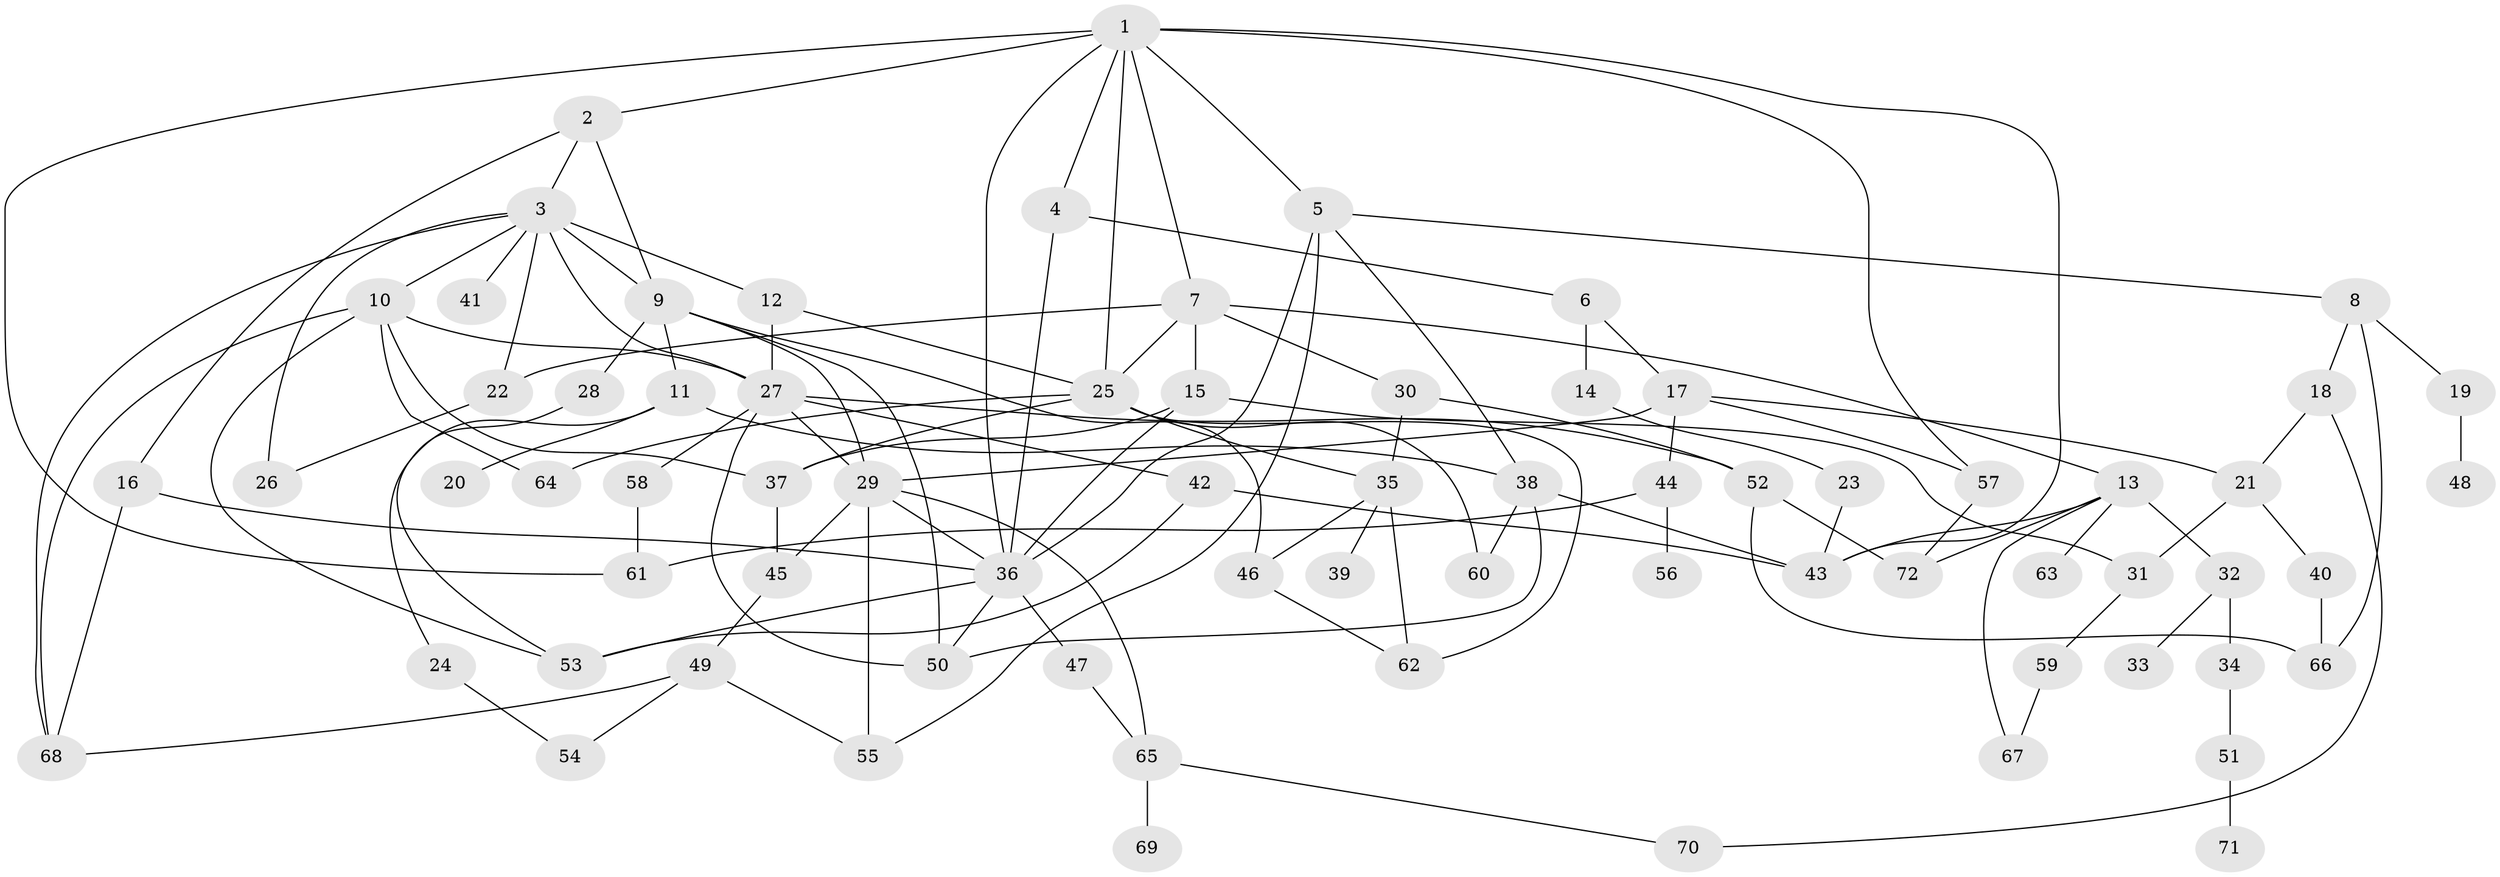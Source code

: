 // original degree distribution, {6: 0.03496503496503497, 5: 0.055944055944055944, 3: 0.27972027972027974, 4: 0.11888111888111888, 7: 0.027972027972027972, 1: 0.22377622377622378, 2: 0.25874125874125875}
// Generated by graph-tools (version 1.1) at 2025/34/03/09/25 02:34:20]
// undirected, 72 vertices, 124 edges
graph export_dot {
graph [start="1"]
  node [color=gray90,style=filled];
  1;
  2;
  3;
  4;
  5;
  6;
  7;
  8;
  9;
  10;
  11;
  12;
  13;
  14;
  15;
  16;
  17;
  18;
  19;
  20;
  21;
  22;
  23;
  24;
  25;
  26;
  27;
  28;
  29;
  30;
  31;
  32;
  33;
  34;
  35;
  36;
  37;
  38;
  39;
  40;
  41;
  42;
  43;
  44;
  45;
  46;
  47;
  48;
  49;
  50;
  51;
  52;
  53;
  54;
  55;
  56;
  57;
  58;
  59;
  60;
  61;
  62;
  63;
  64;
  65;
  66;
  67;
  68;
  69;
  70;
  71;
  72;
  1 -- 2 [weight=1.0];
  1 -- 4 [weight=1.0];
  1 -- 5 [weight=1.0];
  1 -- 7 [weight=1.0];
  1 -- 25 [weight=1.0];
  1 -- 36 [weight=1.0];
  1 -- 43 [weight=1.0];
  1 -- 57 [weight=1.0];
  1 -- 61 [weight=1.0];
  2 -- 3 [weight=1.0];
  2 -- 9 [weight=1.0];
  2 -- 16 [weight=1.0];
  3 -- 9 [weight=1.0];
  3 -- 10 [weight=1.0];
  3 -- 12 [weight=1.0];
  3 -- 22 [weight=1.0];
  3 -- 26 [weight=1.0];
  3 -- 27 [weight=1.0];
  3 -- 41 [weight=1.0];
  3 -- 68 [weight=1.0];
  4 -- 6 [weight=1.0];
  4 -- 36 [weight=1.0];
  5 -- 8 [weight=1.0];
  5 -- 36 [weight=1.0];
  5 -- 38 [weight=1.0];
  5 -- 55 [weight=1.0];
  6 -- 14 [weight=1.0];
  6 -- 17 [weight=1.0];
  7 -- 13 [weight=1.0];
  7 -- 15 [weight=1.0];
  7 -- 22 [weight=1.0];
  7 -- 25 [weight=1.0];
  7 -- 30 [weight=1.0];
  8 -- 18 [weight=1.0];
  8 -- 19 [weight=1.0];
  8 -- 66 [weight=1.0];
  9 -- 11 [weight=1.0];
  9 -- 28 [weight=3.0];
  9 -- 29 [weight=1.0];
  9 -- 46 [weight=1.0];
  9 -- 50 [weight=1.0];
  10 -- 27 [weight=1.0];
  10 -- 37 [weight=1.0];
  10 -- 53 [weight=1.0];
  10 -- 64 [weight=1.0];
  10 -- 68 [weight=1.0];
  11 -- 20 [weight=1.0];
  11 -- 24 [weight=1.0];
  11 -- 38 [weight=1.0];
  12 -- 25 [weight=1.0];
  12 -- 27 [weight=1.0];
  13 -- 32 [weight=1.0];
  13 -- 43 [weight=1.0];
  13 -- 63 [weight=1.0];
  13 -- 67 [weight=1.0];
  13 -- 72 [weight=1.0];
  14 -- 23 [weight=1.0];
  15 -- 31 [weight=1.0];
  15 -- 36 [weight=1.0];
  15 -- 37 [weight=1.0];
  16 -- 36 [weight=4.0];
  16 -- 68 [weight=1.0];
  17 -- 21 [weight=1.0];
  17 -- 29 [weight=1.0];
  17 -- 44 [weight=1.0];
  17 -- 57 [weight=1.0];
  18 -- 21 [weight=1.0];
  18 -- 70 [weight=1.0];
  19 -- 48 [weight=1.0];
  21 -- 31 [weight=1.0];
  21 -- 40 [weight=1.0];
  22 -- 26 [weight=1.0];
  23 -- 43 [weight=1.0];
  24 -- 54 [weight=1.0];
  25 -- 35 [weight=1.0];
  25 -- 37 [weight=1.0];
  25 -- 60 [weight=1.0];
  25 -- 62 [weight=1.0];
  25 -- 64 [weight=2.0];
  27 -- 29 [weight=1.0];
  27 -- 42 [weight=1.0];
  27 -- 50 [weight=1.0];
  27 -- 52 [weight=1.0];
  27 -- 58 [weight=1.0];
  28 -- 53 [weight=1.0];
  29 -- 36 [weight=1.0];
  29 -- 45 [weight=1.0];
  29 -- 55 [weight=1.0];
  29 -- 65 [weight=1.0];
  30 -- 35 [weight=1.0];
  30 -- 52 [weight=2.0];
  31 -- 59 [weight=1.0];
  32 -- 33 [weight=1.0];
  32 -- 34 [weight=1.0];
  34 -- 51 [weight=1.0];
  35 -- 39 [weight=1.0];
  35 -- 46 [weight=1.0];
  35 -- 62 [weight=1.0];
  36 -- 47 [weight=1.0];
  36 -- 50 [weight=1.0];
  36 -- 53 [weight=1.0];
  37 -- 45 [weight=1.0];
  38 -- 43 [weight=1.0];
  38 -- 50 [weight=1.0];
  38 -- 60 [weight=1.0];
  40 -- 66 [weight=1.0];
  42 -- 43 [weight=1.0];
  42 -- 53 [weight=1.0];
  44 -- 56 [weight=1.0];
  44 -- 61 [weight=1.0];
  45 -- 49 [weight=1.0];
  46 -- 62 [weight=1.0];
  47 -- 65 [weight=1.0];
  49 -- 54 [weight=1.0];
  49 -- 55 [weight=1.0];
  49 -- 68 [weight=1.0];
  51 -- 71 [weight=1.0];
  52 -- 66 [weight=1.0];
  52 -- 72 [weight=1.0];
  57 -- 72 [weight=1.0];
  58 -- 61 [weight=1.0];
  59 -- 67 [weight=1.0];
  65 -- 69 [weight=1.0];
  65 -- 70 [weight=1.0];
}

